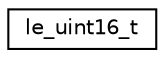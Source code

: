 digraph "Graphical Class Hierarchy"
{
 // LATEX_PDF_SIZE
  edge [fontname="Helvetica",fontsize="10",labelfontname="Helvetica",labelfontsize="10"];
  node [fontname="Helvetica",fontsize="10",shape=record];
  rankdir="LR";
  Node0 [label="le_uint16_t",height=0.2,width=0.4,color="black", fillcolor="white", style="filled",URL="$unionle__uint16__t.html",tooltip="A 16 bit integer in little endian."];
}
